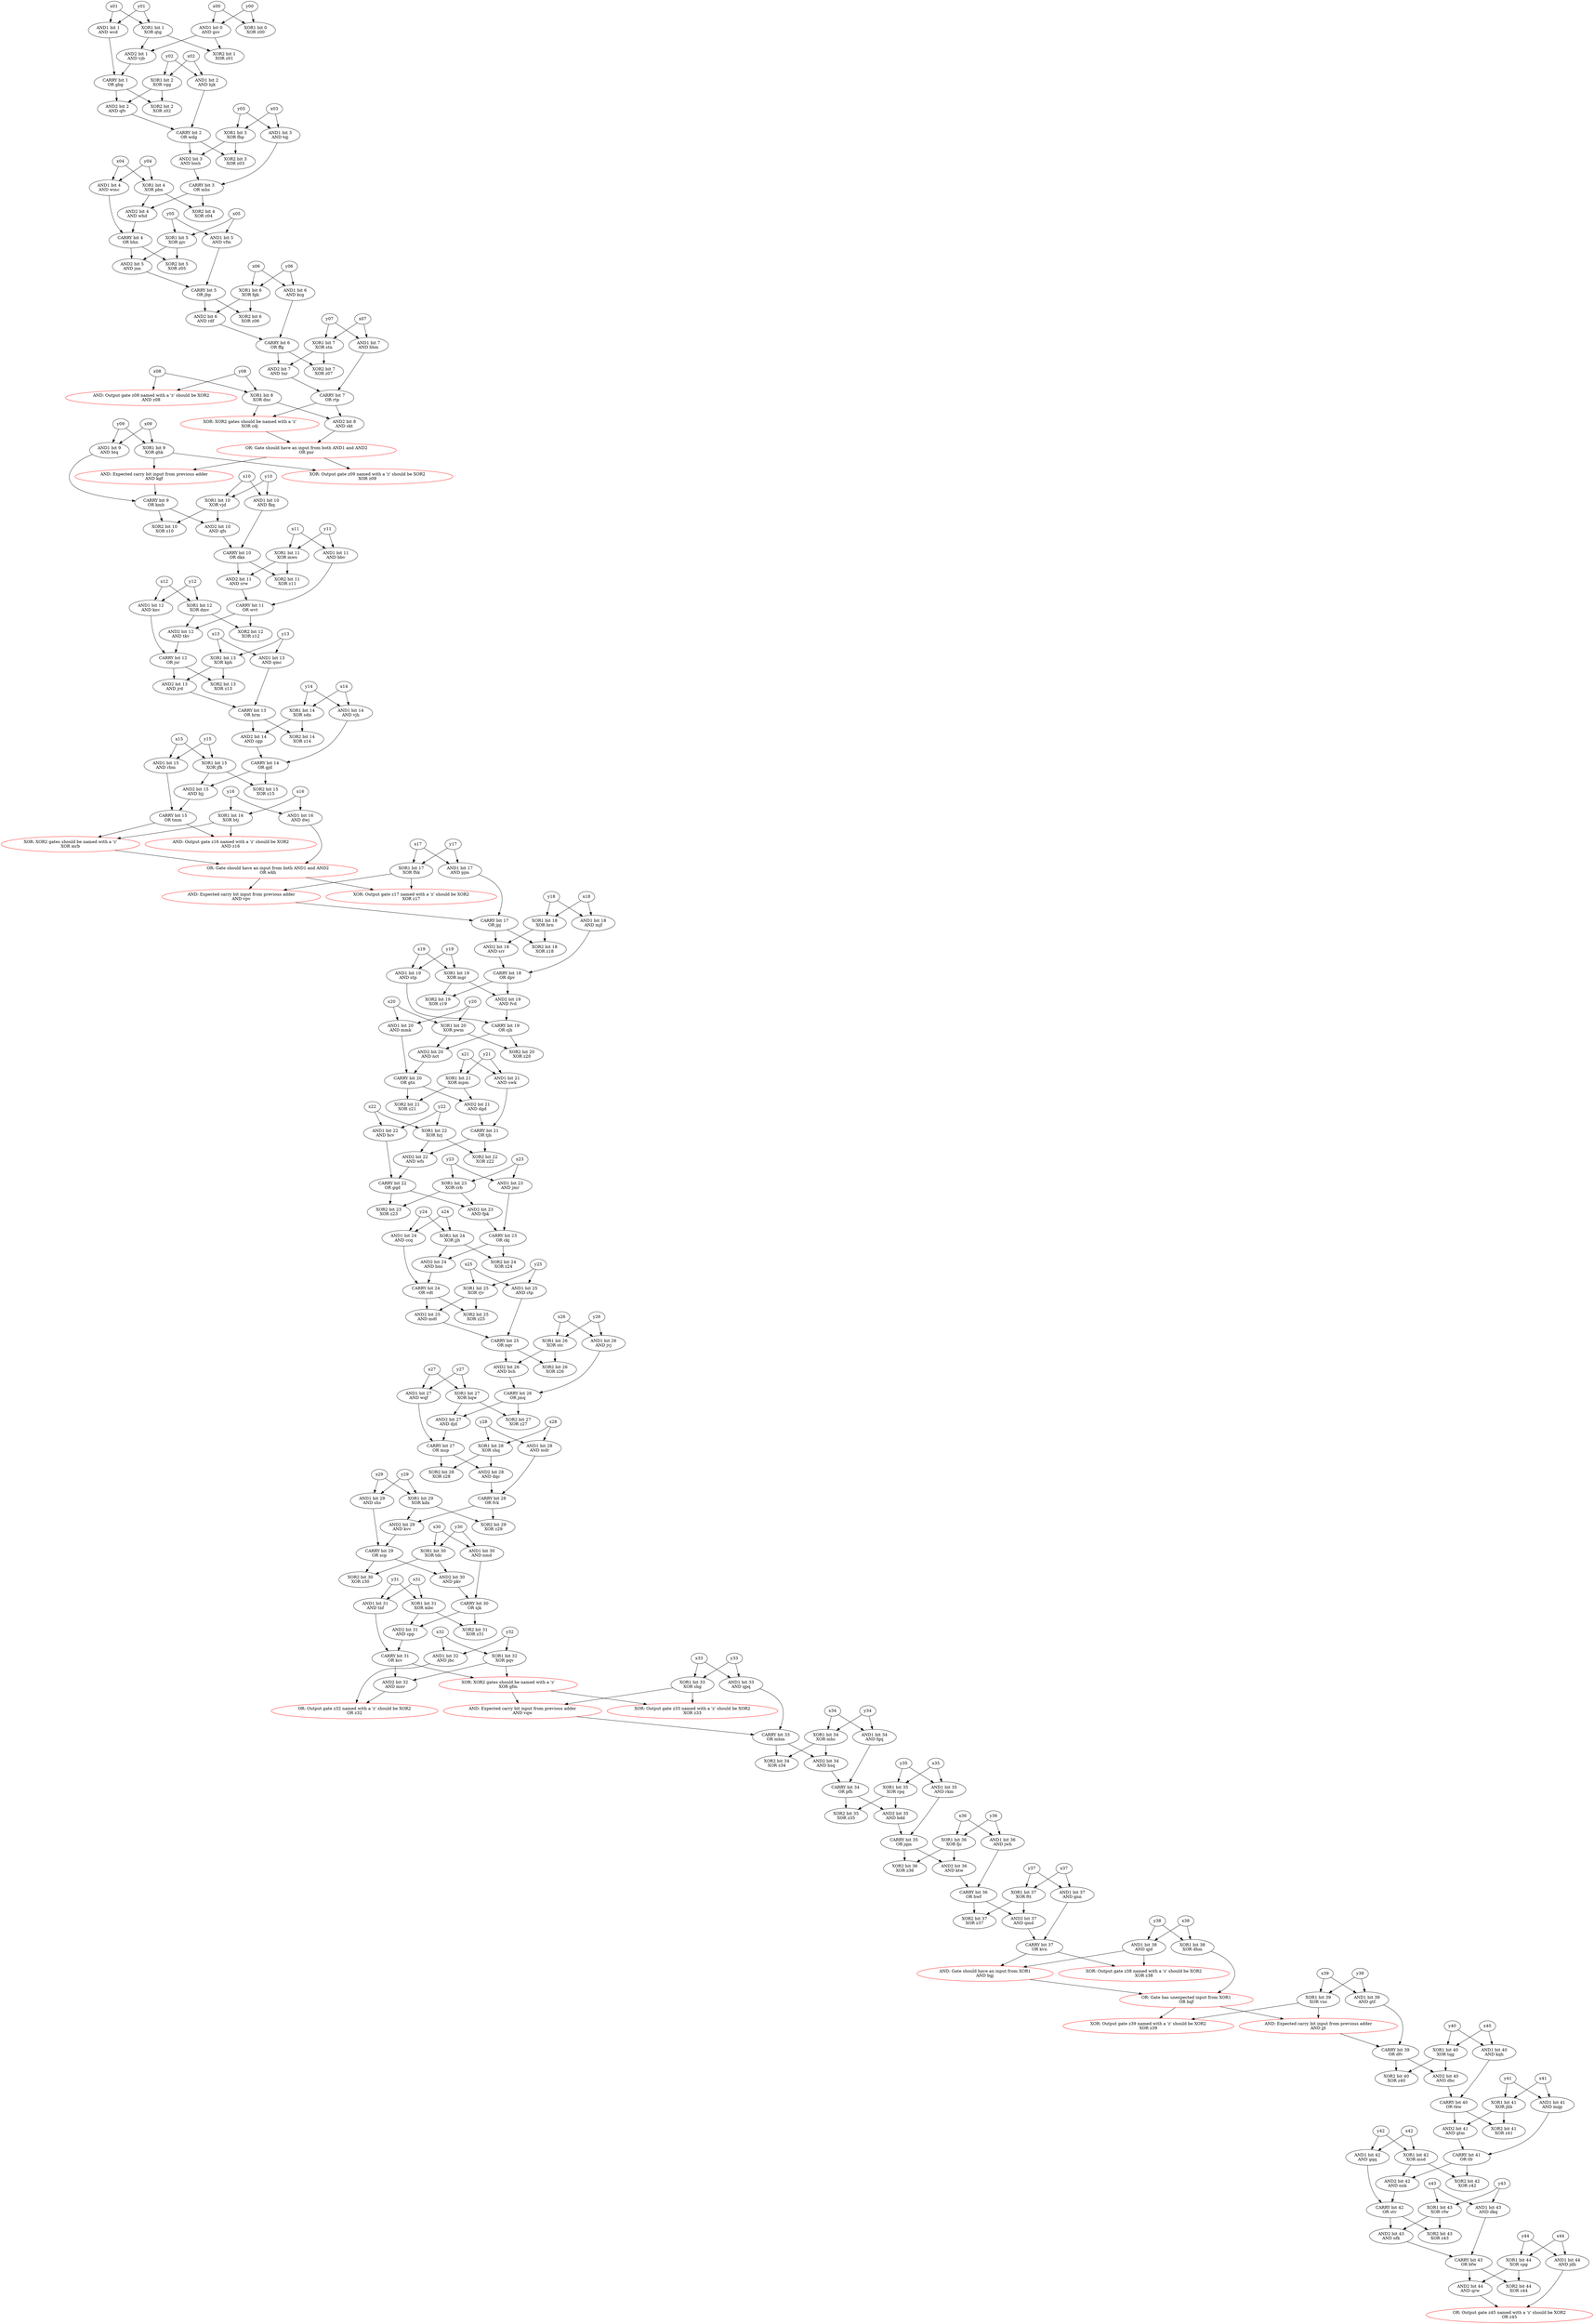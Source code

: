digraph G {
	fvk -> kvv;
	kdn -> kvv;
	kvv[color="black" label="AND2 bit 29\nAND kvv"];

	tqg -> dbc;
	dfv -> dbc;
	dbc[color="black" label="AND2 bit 40\nAND dbc"];

	mbc -> z31;
	sjk -> z31;
	z31[color="black" label="XOR2 bit 31\nXOR z31"];

	dkn -> z11;
	mws -> z11;
	z11[color="black" label="XOR2 bit 11\nXOR z11"];

	y39 -> gtf;
	x39 -> gtf;
	gtf[color="black" label="AND1 bit 39\nAND gtf"];

	nct -> gtn;
	mmk -> gtn;
	gtn[color="black" label="CARRY bit 20\nOR gtn"];

	cgp -> gjd;
	vjh -> gjd;
	gjd[color="black" label="CARRY bit 14\nOR gjd"];

	x21 -> swk;
	y21 -> swk;
	swk[color="black" label="AND1 bit 21\nAND swk"];

	x22 -> hcv;
	y22 -> hcv;
	hcv[color="black" label="AND1 bit 22\nAND hcv"];

	x27 -> wqf;
	y27 -> wqf;
	wqf[color="black" label="AND1 bit 27\nAND wqf"];

	gtf -> dfv;
	jjt -> dfv;
	dfv[color="black" label="CARRY bit 39\nOR dfv"];

	vfw -> nfk;
	stv -> nfk;
	nfk[color="black" label="AND2 bit 43\nAND nfk"];

	vjd -> z10;
	kmb -> z10;
	z10[color="black" label="XOR2 bit 10\nXOR z10"];

	jbc -> z32;
	mnv -> z32;
	z32[color="red" label="OR: Output gate z32 named with a 'z' should be XOR2\nOR z32"];

	x18 -> mjf;
	y18 -> mjf;
	mjf[color="black" label="AND1 bit 18\nAND mjf"];

	dnc -> cdj;
	rtp -> cdj;
	cdj[color="red" label="XOR: XOR2 gates should be named with a 'z'\nXOR cdj"];

	x38 -> dhm;
	y38 -> dhm;
	dhm[color="black" label="XOR1 bit 38\nXOR dhm"];

	gbg -> z02;
	vgg -> z02;
	z02[color="black" label="XOR2 bit 2\nXOR z02"];

	msd -> nnk;
	tfr -> nnk;
	nnk[color="black" label="AND2 bit 42\nAND nnk"];

	kdn -> z29;
	fvk -> z29;
	z29[color="black" label="XOR2 bit 29\nXOR z29"];

	crw -> wvt;
	bbv -> wvt;
	wvt[color="black" label="CARRY bit 11\nOR wvt"];

	y14 -> sdn;
	x14 -> sdn;
	sdn[color="black" label="XOR1 bit 14\nXOR sdn"];

	hwf -> qmd;
	ftt -> qmd;
	qmd[color="black" label="AND2 bit 37\nAND qmd"];

	x29 -> shs;
	y29 -> shs;
	shs[color="black" label="AND1 bit 29\nAND shs"];

	rtp -> skt;
	dnc -> skt;
	skt[color="black" label="AND2 bit 8\nAND skt"];

	x35 -> rpq;
	y35 -> rpq;
	rpq[color="black" label="XOR1 bit 35\nXOR rpq"];

	gsv -> z01;
	qtg -> z01;
	z01[color="black" label="XOR2 bit 1\nXOR z01"];

	btj -> z16;
	tmm -> z16;
	z16[color="red" label="AND: Output gate z16 named with a 'z' should be XOR2\nAND z16"];

	mhm -> hsq;
	mhc -> hsq;
	hsq[color="black" label="AND2 bit 34\nAND hsq"];

	qpq -> mhm;
	vqw -> mhm;
	mhm[color="black" label="CARRY bit 33\nOR mhm"];

	ckj -> hns;
	jjh -> hns;
	hns[color="black" label="AND2 bit 24\nAND hns"];

	fhk -> vpv;
	wkh -> vpv;
	vpv[color="red" label="AND: Expected carry bit input from previous adder\nAND vpv"];

	y39 -> vnc;
	x39 -> vnc;
	vnc[color="black" label="XOR1 bit 39\nXOR vnc"];

	ghk -> z09;
	pnr -> z09;
	z09[color="red" label="XOR: Output gate z09 named with a 'z' should be XOR2\nXOR z09"];

	y09 -> btq;
	x09 -> btq;
	btq[color="black" label="AND1 bit 9\nAND btq"];

	stp -> cjh;
	fvd -> cjh;
	cjh[color="black" label="CARRY bit 19\nOR cjh"];

	gqq -> stv;
	nnk -> stv;
	stv[color="black" label="CARRY bit 42\nOR stv"];

	fpk -> ckj;
	jmr -> ckj;
	ckj[color="black" label="CARRY bit 23\nOR ckj"];

	gjd -> bjj;
	jfh -> bjj;
	bjj[color="black" label="AND2 bit 15\nAND bjj"];

	kph -> jrd;
	jsr -> jrd;
	jrd[color="black" label="AND2 bit 13\nAND jrd"];

	hqw -> djd;
	jmq -> djd;
	djd[color="black" label="AND2 bit 27\nAND djd"];

	x02 -> hjk;
	y02 -> hjk;
	hjk[color="black" label="AND1 bit 2\nAND hjk"];

	stc -> bch;
	nqv -> bch;
	bch[color="black" label="AND2 bit 26\nAND bch"];

	sdn -> cgp;
	hrm -> cgp;
	cgp[color="black" label="AND2 bit 14\nAND cgp"];

	msd -> z42;
	tfr -> z42;
	z42[color="black" label="XOR2 bit 42\nXOR z42"];

	x40 -> kqh;
	y40 -> kqh;
	kqh[color="black" label="AND1 bit 40\nAND kqh"];

	ccq -> vdt;
	hns -> vdt;
	vdt[color="black" label="CARRY bit 24\nOR vdt"];

	x07 -> hhm;
	y07 -> hhm;
	hhm[color="black" label="AND1 bit 7\nAND hhm"];

	djd -> msp;
	wqf -> msp;
	msp[color="black" label="CARRY bit 27\nOR msp"];

	x04 -> wmc;
	y04 -> wmc;
	wmc[color="black" label="AND1 bit 4\nAND wmc"];

	btq -> kmb;
	kgf -> kmb;
	kmb[color="black" label="CARRY bit 9\nOR kmb"];

	x05 -> pjv;
	y05 -> pjv;
	pjv[color="black" label="XOR1 bit 5\nXOR pjv"];

	x10 -> vjd;
	y10 -> vjd;
	vjd[color="black" label="XOR1 bit 10\nXOR vjd"];

	hsq -> pfh;
	fgq -> pfh;
	pfh[color="black" label="CARRY bit 34\nOR pfh"];

	jsr -> z13;
	kph -> z13;
	z13[color="black" label="XOR2 bit 13\nXOR z13"];

	y33 -> qpq;
	x33 -> qpq;
	qpq[color="black" label="AND1 bit 33\nAND qpq"];

	pjv -> z05;
	bhn -> z05;
	z05[color="black" label="XOR2 bit 5\nXOR z05"];

	tjh -> z22;
	hrj -> z22;
	z22[color="black" label="XOR2 bit 22\nXOR z22"];

	jvj -> jmq;
	bch -> jmq;
	jmq[color="black" label="CARRY bit 26\nOR jmq"];

	y31 -> mbc;
	x31 -> mbc;
	mbc[color="black" label="XOR1 bit 31\nXOR mbc"];

	kvn -> z38;
	qjd -> z38;
	z38[color="red" label="XOR: Output gate z38 named with a 'z' should be XOR2\nXOR z38"];

	x42 -> msd;
	y42 -> msd;
	msd[color="black" label="XOR1 bit 42\nXOR msd"];

	x01 -> qtg;
	y01 -> qtg;
	qtg[color="black" label="XOR1 bit 1\nXOR qtg"];

	fkq -> dkn;
	qfs -> dkn;
	dkn[color="black" label="CARRY bit 10\nOR dkn"];

	x12 -> knv;
	y12 -> knv;
	knv[color="black" label="AND1 bit 12\nAND knv"];

	y36 -> fjc;
	x36 -> fjc;
	fjc[color="black" label="XOR1 bit 36\nXOR fjc"];

	x00 -> gsv;
	y00 -> gsv;
	gsv[color="black" label="AND1 bit 0\nAND gsv"];

	rkm -> jqm;
	bdd -> jqm;
	jqm[color="black" label="CARRY bit 35\nOR jqm"];

	pwm -> nct;
	cjh -> nct;
	nct[color="black" label="AND2 bit 20\nAND nct"];

	x41 -> mqp;
	y41 -> mqp;
	mqp[color="black" label="AND1 bit 41\nAND mqp"];

	rjv -> mdt;
	vdt -> mdt;
	mdt[color="black" label="AND2 bit 25\nAND mdt"];

	y05 -> vfm;
	x05 -> vfm;
	vfm[color="black" label="AND1 bit 5\nAND vfm"];

	qfv -> wdg;
	hjk -> wdg;
	wdg[color="black" label="CARRY bit 2\nOR wdg"];

	x37 -> gnn;
	y37 -> gnn;
	gnn[color="black" label="AND1 bit 37\nAND gnn"];

	jfh -> z15;
	gjd -> z15;
	z15[color="black" label="XOR2 bit 15\nXOR z15"];

	ckj -> z24;
	jjh -> z24;
	z24[color="black" label="XOR2 bit 24\nXOR z24"];

	x15 -> jfh;
	y15 -> jfh;
	jfh[color="black" label="XOR1 bit 15\nXOR jfh"];

	y03 -> tqj;
	x03 -> tqj;
	tqj[color="black" label="AND1 bit 3\nAND tqj"];

	x11 -> mws;
	y11 -> mws;
	mws[color="black" label="XOR1 bit 11\nXOR mws"];

	y29 -> kdn;
	x29 -> kdn;
	kdn[color="black" label="XOR1 bit 29\nXOR kdn"];

	y21 -> mpm;
	x21 -> mpm;
	mpm[color="black" label="XOR1 bit 21\nXOR mpm"];

	vdt -> z25;
	rjv -> z25;
	z25[color="black" label="XOR2 bit 25\nXOR z25"];

	x28 -> shq;
	y28 -> shq;
	shq[color="black" label="XOR1 bit 28\nXOR shq"];

	fgk -> rdf;
	jbp -> rdf;
	rdf[color="black" label="AND2 bit 6\nAND rdf"];

	x37 -> ftt;
	y37 -> ftt;
	ftt[color="black" label="XOR1 bit 37\nXOR ftt"];

	wmc -> bhn;
	whd -> bhn;
	bhn[color="black" label="CARRY bit 4\nOR bhn"];

	x25 -> rjv;
	y25 -> rjv;
	rjv[color="black" label="XOR1 bit 25\nXOR rjv"];

	x42 -> gqq;
	y42 -> gqq;
	gqq[color="black" label="AND1 bit 42\nAND gqq"];

	mhs -> whd;
	pbn -> whd;
	whd[color="black" label="AND2 bit 4\nAND whd"];

	shg -> vqw;
	gfm -> vqw;
	vqw[color="red" label="AND: Expected carry bit input from previous adder\nAND vqw"];

	y43 -> vfw;
	x43 -> vfw;
	vfw[color="black" label="XOR1 bit 43\nXOR vfw"];

	wdg -> z03;
	fbp -> z03;
	z03[color="black" label="XOR2 bit 3\nXOR z03"];

	ctp -> nqv;
	mdt -> nqv;
	nqv[color="black" label="CARRY bit 25\nOR nqv"];

	gsv -> vjb;
	qtg -> vjb;
	vjb[color="black" label="AND2 bit 1\nAND vjb"];

	dmv -> tkv;
	wvt -> tkv;
	tkv[color="black" label="AND2 bit 12\nAND tkv"];

	skt -> pnr;
	cdj -> pnr;
	pnr[color="red" label="OR: Gate should have an input from both AND1 and AND2\nOR pnr"];

	x18 -> brn;
	y18 -> brn;
	brn[color="black" label="XOR1 bit 18\nXOR brn"];

	btj -> mrb;
	tmm -> mrb;
	mrb[color="red" label="XOR: XOR2 gates should be named with a 'z'\nXOR mrb"];

	x26 -> stc;
	y26 -> stc;
	stc[color="black" label="XOR1 bit 26\nXOR stc"];

	y44 -> spg;
	x44 -> spg;
	spg[color="black" label="XOR1 bit 44\nXOR spg"];

	y36 -> jwh;
	x36 -> jwh;
	jwh[color="black" label="AND1 bit 36\nAND jwh"];

	y04 -> pbn;
	x04 -> pbn;
	pbn[color="black" label="XOR1 bit 4\nXOR pbn"];

	x43 -> dkq;
	y43 -> dkq;
	dkq[color="black" label="AND1 bit 43\nAND dkq"];

	hqw -> z27;
	jmq -> z27;
	z27[color="black" label="XOR2 bit 27\nXOR z27"];

	wkh -> z17;
	fhk -> z17;
	z17[color="red" label="XOR: Output gate z17 named with a 'z' should be XOR2\nXOR z17"];

	jhb -> z41;
	tkw -> z41;
	z41[color="black" label="XOR2 bit 41\nXOR z41"];

	x01 -> wcd;
	y01 -> wcd;
	wcd[color="black" label="AND1 bit 1\nAND wcd"];

	x02 -> vgg;
	y02 -> vgg;
	vgg[color="black" label="XOR1 bit 2\nXOR vgg"];

	x06 -> fgk;
	y06 -> fgk;
	fgk[color="black" label="XOR1 bit 6\nXOR fgk"];

	rpq -> bdd;
	pfh -> bdd;
	bdd[color="black" label="AND2 bit 35\nAND bdd"];

	gtm -> tfr;
	mqp -> tfr;
	tfr[color="black" label="CARRY bit 41\nOR tfr"];

	jrd -> hrm;
	qmc -> hrm;
	hrm[color="black" label="CARRY bit 13\nOR hrm"];

	y35 -> rkm;
	x35 -> rkm;
	rkm[color="black" label="AND1 bit 35\nAND rkm"];

	dpv -> z19;
	mgr -> z19;
	z19[color="black" label="XOR2 bit 19\nXOR z19"];

	mdr -> fvk;
	dqc -> fvk;
	fvk[color="black" label="CARRY bit 28\nOR fvk"];

	ffg -> z07;
	stn -> z07;
	z07[color="black" label="XOR2 bit 7\nXOR z07"];

	nqv -> z26;
	stc -> z26;
	z26[color="black" label="XOR2 bit 26\nXOR z26"];

	tdc -> z30;
	scp -> z30;
	z30[color="black" label="XOR2 bit 30\nXOR z30"];

	y07 -> stn;
	x07 -> stn;
	stn[color="black" label="XOR1 bit 7\nXOR stn"];

	y13 -> qmc;
	x13 -> qmc;
	qmc[color="black" label="AND1 bit 13\nAND qmc"];

	y08 -> dnc;
	x08 -> dnc;
	dnc[color="black" label="XOR1 bit 8\nXOR dnc"];

	kmb -> qfs;
	vjd -> qfs;
	qfs[color="black" label="AND2 bit 10\nAND qfs"];

	sjk -> cpp;
	mbc -> cpp;
	cpp[color="black" label="AND2 bit 31\nAND cpp"];

	tqg -> z40;
	dfv -> z40;
	z40[color="black" label="XOR2 bit 40\nXOR z40"];

	y32 -> jbc;
	x32 -> jbc;
	jbc[color="black" label="AND1 bit 32\nAND jbc"];

	jnn -> jbp;
	vfm -> jbp;
	jbp[color="black" label="CARRY bit 5\nOR jbp"];

	dkn -> crw;
	mws -> crw;
	crw[color="black" label="AND2 bit 11\nAND crw"];

	y30 -> tdc;
	x30 -> tdc;
	tdc[color="black" label="XOR1 bit 30\nXOR tdc"];

	stv -> z43;
	vfw -> z43;
	z43[color="black" label="XOR2 bit 43\nXOR z43"];

	y41 -> jhb;
	x41 -> jhb;
	jhb[color="black" label="XOR1 bit 41\nXOR jhb"];

	y23 -> jmr;
	x23 -> jmr;
	jmr[color="black" label="AND1 bit 23\nAND jmr"];

	gnn -> kvn;
	qmd -> kvn;
	kvn[color="black" label="CARRY bit 37\nOR kvn"];

	x20 -> pwm;
	y20 -> pwm;
	pwm[color="black" label="XOR1 bit 20\nXOR pwm"];

	x44 -> jdh;
	y44 -> jdh;
	jdh[color="black" label="AND1 bit 44\nAND jdh"];

	y19 -> mgr;
	x19 -> mgr;
	mgr[color="black" label="XOR1 bit 19\nXOR mgr"];

	swk -> tjh;
	dgd -> tjh;
	tjh[color="black" label="CARRY bit 21\nOR tjh"];

	x38 -> qjd;
	y38 -> qjd;
	qjd[color="black" label="AND1 bit 38\nAND qjd"];

	bqf -> jjt;
	vnc -> jjt;
	jjt[color="red" label="AND: Expected carry bit input from previous adder\nAND jjt"];

	mpm -> z21;
	gtn -> z21;
	z21[color="black" label="XOR2 bit 21\nXOR z21"];

	y25 -> ctp;
	x25 -> ctp;
	ctp[color="black" label="AND1 bit 25\nAND ctp"];

	wdg -> bmh;
	fbp -> bmh;
	bmh[color="black" label="AND2 bit 3\nAND bmh"];

	hrj -> wfs;
	tjh -> wfs;
	wfs[color="black" label="AND2 bit 22\nAND wfs"];

	pnr -> kgf;
	ghk -> kgf;
	kgf[color="red" label="AND: Expected carry bit input from previous adder\nAND kgf"];

	fgk -> z06;
	jbp -> z06;
	z06[color="black" label="XOR2 bit 6\nXOR z06"];

	mhm -> z34;
	mhc -> z34;
	z34[color="black" label="XOR2 bit 34\nXOR z34"];

	pjv -> jnn;
	bhn -> jnn;
	jnn[color="black" label="AND2 bit 5\nAND jnn"];

	x32 -> pqv;
	y32 -> pqv;
	pqv[color="black" label="XOR1 bit 32\nXOR pqv"];

	x17 -> pjm;
	y17 -> pjm;
	pjm[color="black" label="AND1 bit 17\nAND pjm"];

	jqm -> ktw;
	fjc -> ktw;
	ktw[color="black" label="AND2 bit 36\nAND ktw"];

	brn -> srr;
	jpj -> srr;
	srr[color="black" label="AND2 bit 18\nAND srr"];

	dmv -> z12;
	wvt -> z12;
	z12[color="black" label="XOR2 bit 12\nXOR z12"];

	y03 -> fbp;
	x03 -> fbp;
	fbp[color="black" label="XOR1 bit 3\nXOR fbp"];

	rdf -> ffg;
	kcg -> ffg;
	ffg[color="black" label="CARRY bit 6\nOR ffg"];

	spg -> qrw;
	bfw -> qrw;
	qrw[color="black" label="AND2 bit 44\nAND qrw"];

	tkw -> gtm;
	jhb -> gtm;
	gtm[color="black" label="AND2 bit 41\nAND gtm"];

	kvv -> scp;
	shs -> scp;
	scp[color="black" label="CARRY bit 29\nOR scp"];

	hcv -> gqd;
	wfs -> gqd;
	gqd[color="black" label="CARRY bit 22\nOR gqd"];

	y14 -> vjh;
	x14 -> vjh;
	vjh[color="black" label="AND1 bit 14\nAND vjh"];

	kcv -> gfm;
	pqv -> gfm;
	gfm[color="red" label="XOR: XOR2 gates should be named with a 'z'\nXOR gfm"];

	x00 -> z00;
	y00 -> z00;
	z00[color="black" label="XOR1 bit 0\nXOR z00"];

	jqm -> z36;
	fjc -> z36;
	z36[color="black" label="XOR2 bit 36\nXOR z36"];

	crb -> fpk;
	gqd -> fpk;
	fpk[color="black" label="AND2 bit 23\nAND fpk"];

	y24 -> ccq;
	x24 -> ccq;
	ccq[color="black" label="AND1 bit 24\nAND ccq"];

	vpv -> jpj;
	pjm -> jpj;
	jpj[color="black" label="CARRY bit 17\nOR jpj"];

	sdn -> z14;
	hrm -> z14;
	z14[color="black" label="XOR2 bit 14\nXOR z14"];

	y31 -> tnf;
	x31 -> tnf;
	tnf[color="black" label="AND1 bit 31\nAND tnf"];

	y22 -> hrj;
	x22 -> hrj;
	hrj[color="black" label="XOR1 bit 22\nXOR hrj"];

	jdh -> z45;
	qrw -> z45;
	z45[color="red" label="OR: Output gate z45 named with a 'z' should be XOR2\nOR z45"];

	dwj -> wkh;
	mrb -> wkh;
	wkh[color="red" label="OR: Gate should have an input from both AND1 and AND2\nOR wkh"];

	pwm -> z20;
	cjh -> z20;
	z20[color="black" label="XOR2 bit 20\nXOR z20"];

	crb -> z23;
	gqd -> z23;
	z23[color="black" label="XOR2 bit 23\nXOR z23"];

	bqf -> z39;
	vnc -> z39;
	z39[color="red" label="XOR: Output gate z39 named with a 'z' should be XOR2\nXOR z39"];

	y19 -> stp;
	x19 -> stp;
	stp[color="black" label="AND1 bit 19\nAND stp"];

	scp -> pkv;
	tdc -> pkv;
	pkv[color="black" label="AND2 bit 30\nAND pkv"];

	ftt -> z37;
	hwf -> z37;
	z37[color="black" label="XOR2 bit 37\nXOR z37"];

	x33 -> shg;
	y33 -> shg;
	shg[color="black" label="XOR1 bit 33\nXOR shg"];

	nmd -> sjk;
	pkv -> sjk;
	sjk[color="black" label="CARRY bit 30\nOR sjk"];

	x06 -> kcg;
	y06 -> kcg;
	kcg[color="black" label="AND1 bit 6\nAND kcg"];

	nfk -> bfw;
	dkq -> bfw;
	bfw[color="black" label="CARRY bit 43\nOR bfw"];

	mjf -> dpv;
	srr -> dpv;
	dpv[color="black" label="CARRY bit 18\nOR dpv"];

	msp -> dqc;
	shq -> dqc;
	dqc[color="black" label="AND2 bit 28\nAND dqc"];

	y24 -> jjh;
	x24 -> jjh;
	jjh[color="black" label="XOR1 bit 24\nXOR jjh"];

	y13 -> kph;
	x13 -> kph;
	kph[color="black" label="XOR1 bit 13\nXOR kph"];

	y17 -> fhk;
	x17 -> fhk;
	fhk[color="black" label="XOR1 bit 17\nXOR fhk"];

	cpp -> kcv;
	tnf -> kcv;
	kcv[color="black" label="CARRY bit 31\nOR kcv"];

	tnr -> rtp;
	hhm -> rtp;
	rtp[color="black" label="CARRY bit 7\nOR rtp"];

	x20 -> mmk;
	y20 -> mmk;
	mmk[color="black" label="AND1 bit 20\nAND mmk"];

	y16 -> dwj;
	x16 -> dwj;
	dwj[color="black" label="AND1 bit 16\nAND dwj"];

	ktw -> hwf;
	jwh -> hwf;
	hwf[color="black" label="CARRY bit 36\nOR hwf"];

	x34 -> mhc;
	y34 -> mhc;
	mhc[color="black" label="XOR1 bit 34\nXOR mhc"];

	msp -> z28;
	shq -> z28;
	z28[color="black" label="XOR2 bit 28\nXOR z28"];

	jpj -> z18;
	brn -> z18;
	z18[color="black" label="XOR2 bit 18\nXOR z18"];

	pbn -> z04;
	mhs -> z04;
	z04[color="black" label="XOR2 bit 4\nXOR z04"];

	x15 -> rbm;
	y15 -> rbm;
	rbm[color="black" label="AND1 bit 15\nAND rbm"];

	gfm -> z33;
	shg -> z33;
	z33[color="red" label="XOR: Output gate z33 named with a 'z' should be XOR2\nXOR z33"];

	gbg -> qfv;
	vgg -> qfv;
	qfv[color="black" label="AND2 bit 2\nAND qfv"];

	knv -> jsr;
	tkv -> jsr;
	jsr[color="black" label="CARRY bit 12\nOR jsr"];

	pqv -> mnv;
	kcv -> mnv;
	mnv[color="black" label="AND2 bit 32\nAND mnv"];

	gtn -> dgd;
	mpm -> dgd;
	dgd[color="black" label="AND2 bit 21\nAND dgd"];

	dpv -> fvd;
	mgr -> fvd;
	fvd[color="black" label="AND2 bit 19\nAND fvd"];

	x09 -> ghk;
	y09 -> ghk;
	ghk[color="black" label="XOR1 bit 9\nXOR ghk"];

	stn -> tnr;
	ffg -> tnr;
	tnr[color="black" label="AND2 bit 7\nAND tnr"];

	y11 -> bbv;
	x11 -> bbv;
	bbv[color="black" label="AND1 bit 11\nAND bbv"];

	bmh -> mhs;
	tqj -> mhs;
	mhs[color="black" label="CARRY bit 3\nOR mhs"];

	y27 -> hqw;
	x27 -> hqw;
	hqw[color="black" label="XOR1 bit 27\nXOR hqw"];

	x23 -> crb;
	y23 -> crb;
	crb[color="black" label="XOR1 bit 23\nXOR crb"];

	y16 -> btj;
	x16 -> btj;
	btj[color="black" label="XOR1 bit 16\nXOR btj"];

	y10 -> fkq;
	x10 -> fkq;
	fkq[color="black" label="AND1 bit 10\nAND fkq"];

	x12 -> dmv;
	y12 -> dmv;
	dmv[color="black" label="XOR1 bit 12\nXOR dmv"];

	dbc -> tkw;
	kqh -> tkw;
	tkw[color="black" label="CARRY bit 40\nOR tkw"];

	dhm -> bqf;
	bgj -> bqf;
	bqf[color="red" label="OR: Gate has unexpected input from XOR1\nOR bqf"];

	qjd -> bgj;
	kvn -> bgj;
	bgj[color="red" label="AND: Gate should have an input from XOR1\nAND bgj"];

	x26 -> jvj;
	y26 -> jvj;
	jvj[color="black" label="AND1 bit 26\nAND jvj"];

	y34 -> fgq;
	x34 -> fgq;
	fgq[color="black" label="AND1 bit 34\nAND fgq"];

	rbm -> tmm;
	bjj -> tmm;
	tmm[color="black" label="CARRY bit 15\nOR tmm"];

	x40 -> tqg;
	y40 -> tqg;
	tqg[color="black" label="XOR1 bit 40\nXOR tqg"];

	y30 -> nmd;
	x30 -> nmd;
	nmd[color="black" label="AND1 bit 30\nAND nmd"];

	spg -> z44;
	bfw -> z44;
	z44[color="black" label="XOR2 bit 44\nXOR z44"];

	rpq -> z35;
	pfh -> z35;
	z35[color="black" label="XOR2 bit 35\nXOR z35"];

	x28 -> mdr;
	y28 -> mdr;
	mdr[color="black" label="AND1 bit 28\nAND mdr"];

	vjb -> gbg;
	wcd -> gbg;
	gbg[color="black" label="CARRY bit 1\nOR gbg"];

	y08 -> z08;
	x08 -> z08;
	z08[color="red" label="AND: Output gate z08 named with a 'z' should be XOR2\nAND z08"];

}
